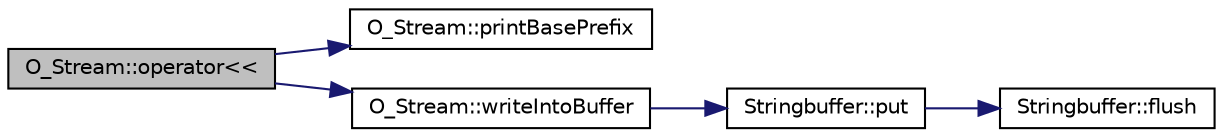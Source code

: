 digraph "O_Stream::operator&lt;&lt;"
{
  bgcolor="transparent";
  edge [fontname="Helvetica",fontsize="10",labelfontname="Helvetica",labelfontsize="10"];
  node [fontname="Helvetica",fontsize="10",shape=record];
  rankdir="LR";
  Node1 [label="O_Stream::operator\<\<",height=0.2,width=0.4,color="black", fillcolor="grey75", style="filled", fontcolor="black"];
  Node1 -> Node2 [color="midnightblue",fontsize="10",style="solid",fontname="Helvetica"];
  Node2 [label="O_Stream::printBasePrefix",height=0.2,width=0.4,color="black",URL="$classO__Stream.html#aed1e6f2dc31c4b206d3cada0a2732bf5",tooltip="helper function to print the current base number prefixes "];
  Node1 -> Node3 [color="midnightblue",fontsize="10",style="solid",fontname="Helvetica"];
  Node3 [label="O_Stream::writeIntoBuffer",height=0.2,width=0.4,color="black",URL="$classO__Stream.html#a36bd1d37b450da0f694baa689f9215c2",tooltip="helper function to write numbers to ascii "];
  Node3 -> Node4 [color="midnightblue",fontsize="10",style="solid",fontname="Helvetica"];
  Node4 [label="Stringbuffer::put",height=0.2,width=0.4,color="black",URL="$classStringbuffer.html#ae497ac75047c4a8d2e35d49b92878480",tooltip="insert a character into the buffer "];
  Node4 -> Node5 [color="midnightblue",fontsize="10",style="solid",fontname="Helvetica"];
  Node5 [label="Stringbuffer::flush",height=0.2,width=0.4,color="black",URL="$classStringbuffer.html#abfb79178e3d7520f99aec80f996abaac",tooltip="flush the content of the buffer to the screen "];
}
